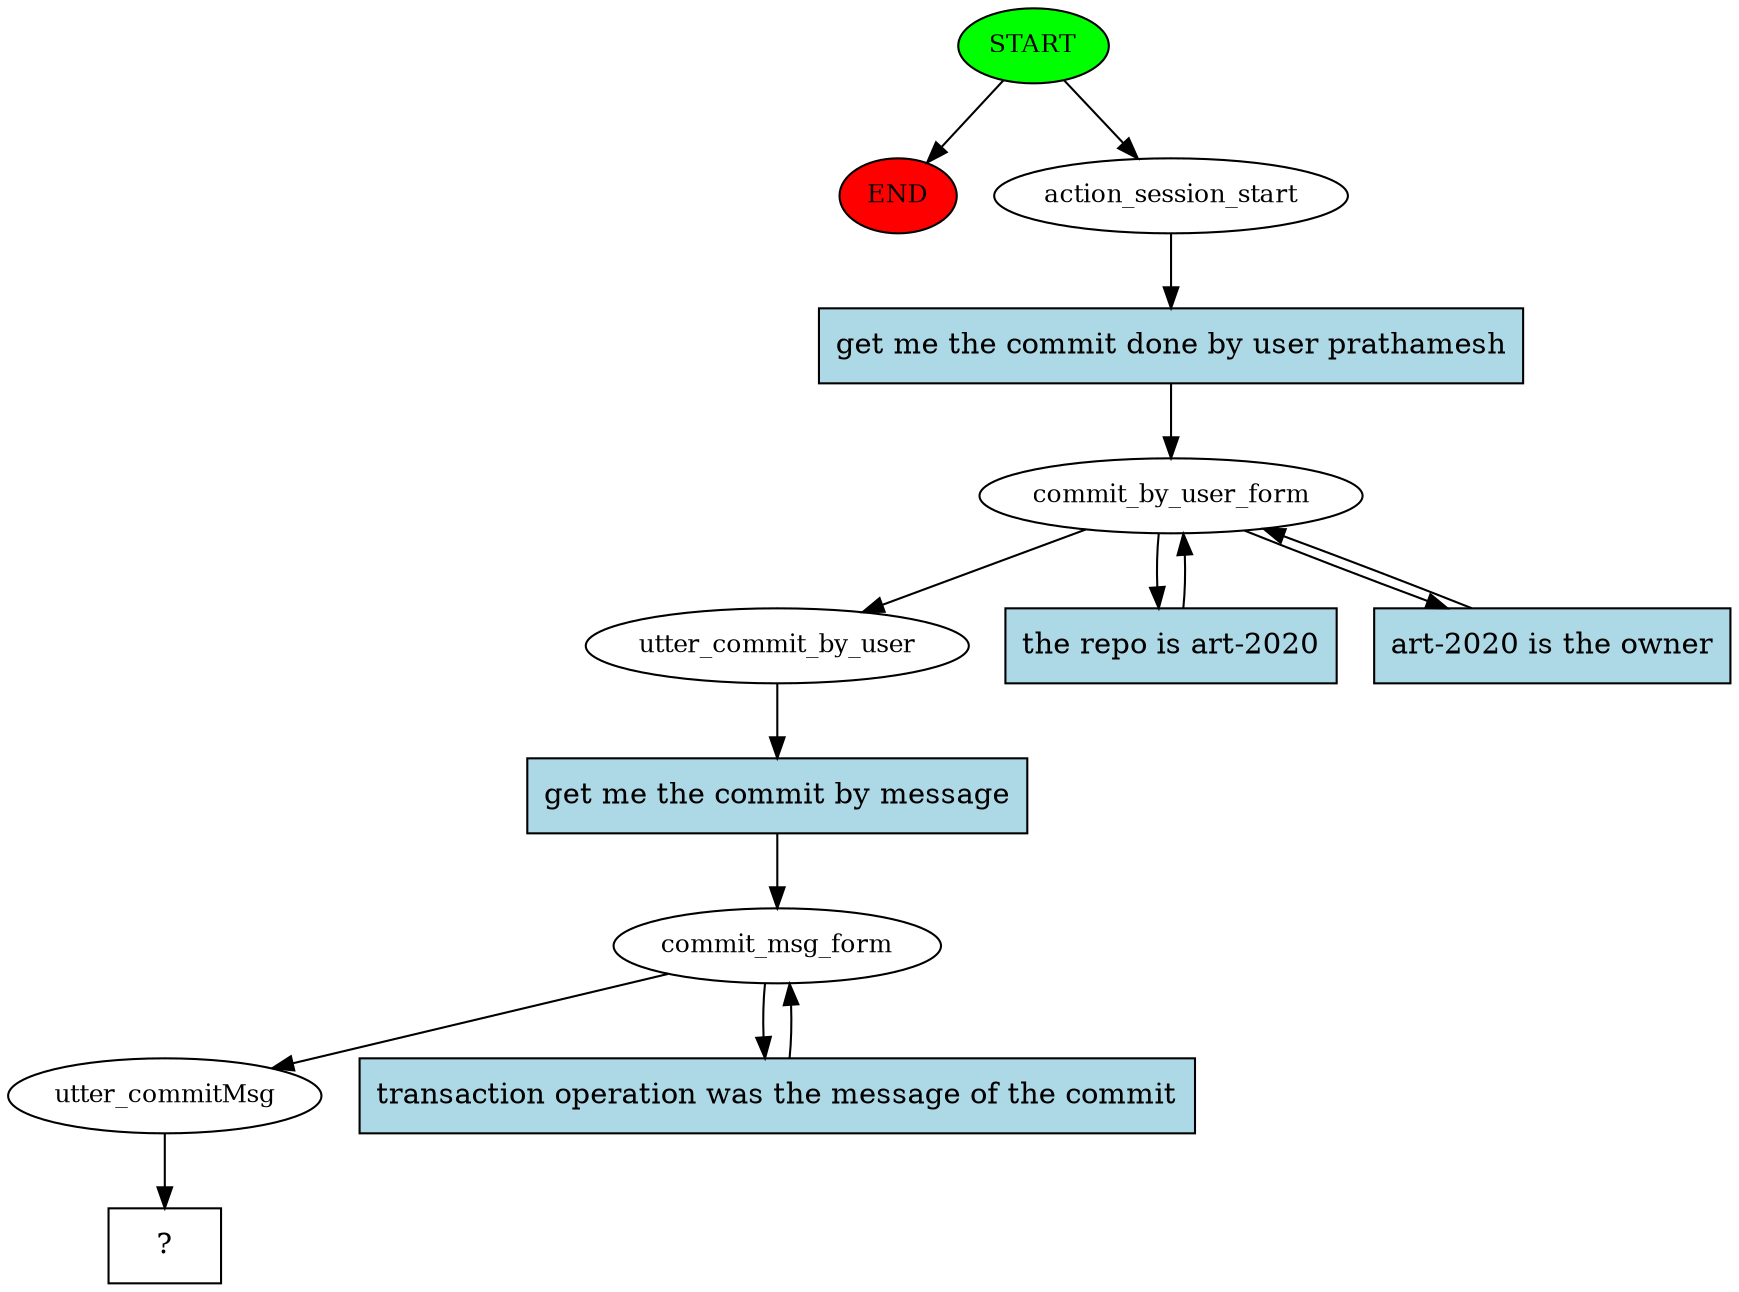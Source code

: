 digraph  {
0 [class="start active", fillcolor=green, fontsize=12, label=START, style=filled];
"-1" [class=end, fillcolor=red, fontsize=12, label=END, style=filled];
1 [class=active, fontsize=12, label=action_session_start];
2 [class=active, fontsize=12, label=commit_by_user_form];
5 [class=active, fontsize=12, label=utter_commit_by_user];
6 [class=active, fontsize=12, label=commit_msg_form];
8 [class=active, fontsize=12, label=utter_commitMsg];
9 [class="intent dashed active", label="  ?  ", shape=rect];
10 [class="intent active", fillcolor=lightblue, label="get me the commit done by user prathamesh", shape=rect, style=filled];
11 [class="intent active", fillcolor=lightblue, label="the repo is art-2020", shape=rect, style=filled];
12 [class="intent active", fillcolor=lightblue, label="art-2020 is the owner", shape=rect, style=filled];
13 [class="intent active", fillcolor=lightblue, label="get me the commit by message", shape=rect, style=filled];
14 [class="intent active", fillcolor=lightblue, label="transaction operation was the message of the commit", shape=rect, style=filled];
0 -> "-1"  [class="", key=NONE, label=""];
0 -> 1  [class=active, key=NONE, label=""];
1 -> 10  [class=active, key=0];
2 -> 5  [class=active, key=NONE, label=""];
2 -> 11  [class=active, key=0];
2 -> 12  [class=active, key=0];
5 -> 13  [class=active, key=0];
6 -> 8  [class=active, key=NONE, label=""];
6 -> 14  [class=active, key=0];
8 -> 9  [class=active, key=NONE, label=""];
10 -> 2  [class=active, key=0];
11 -> 2  [class=active, key=0];
12 -> 2  [class=active, key=0];
13 -> 6  [class=active, key=0];
14 -> 6  [class=active, key=0];
}
